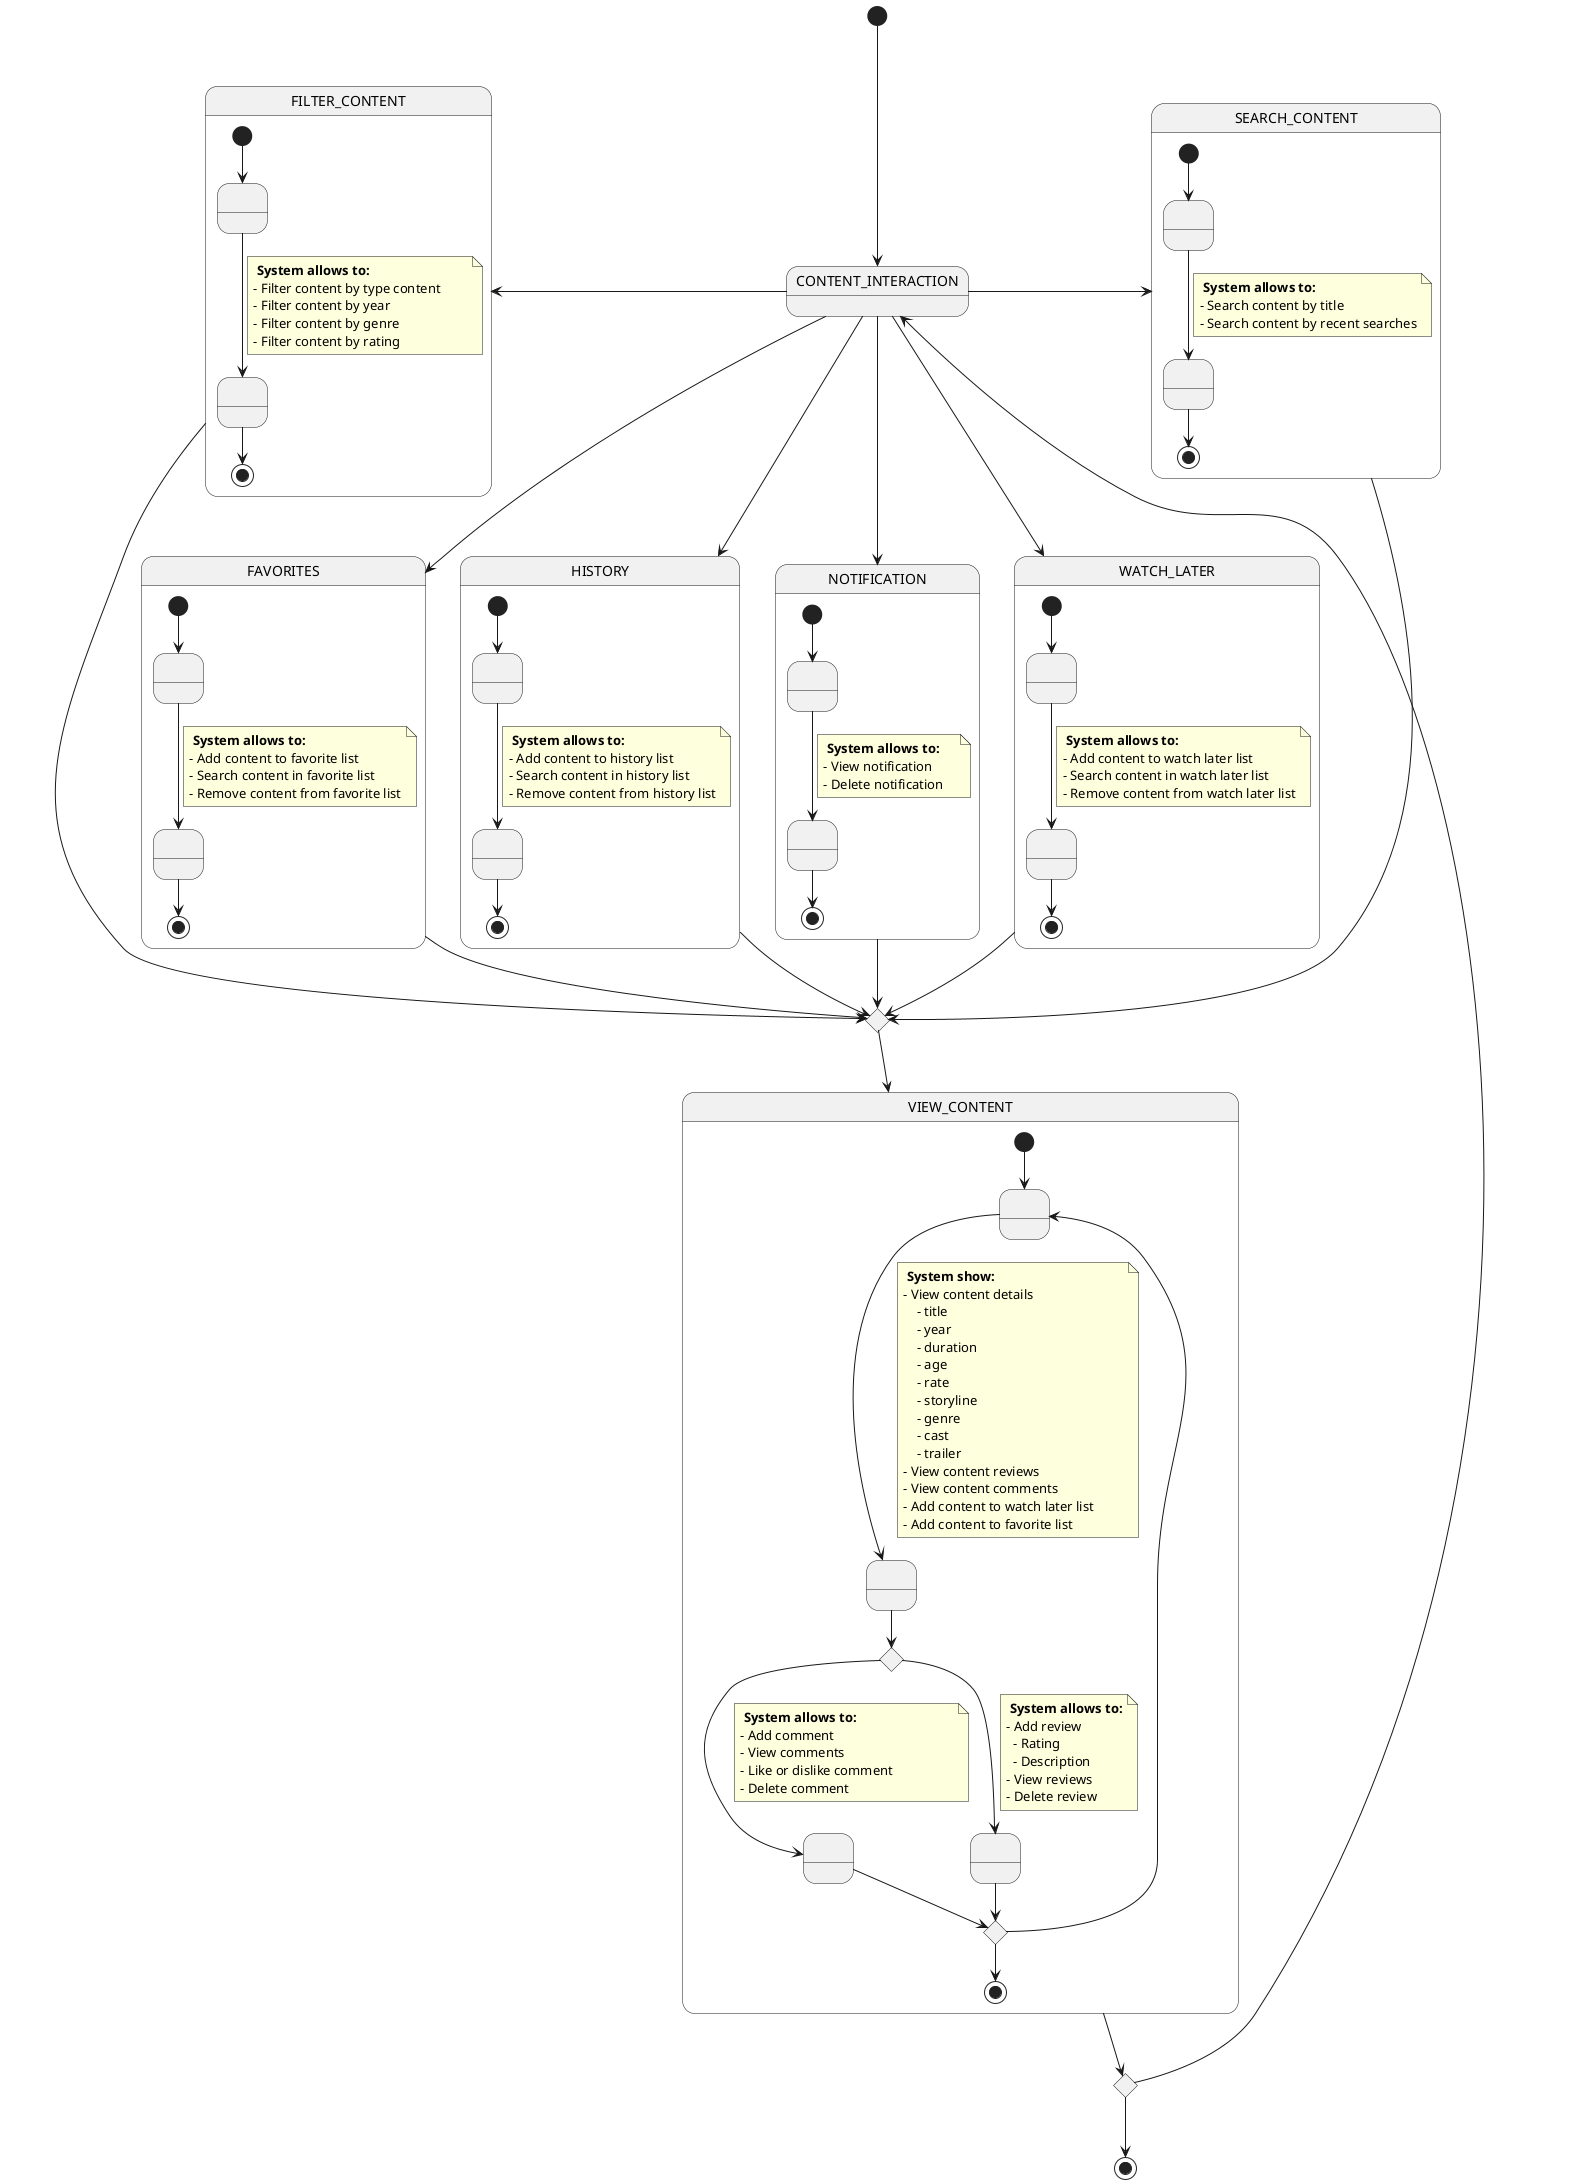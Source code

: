 @startuml content-interaction
[*] --> CONTENT_INTERACTION

state FILTER_CONTENT {
    state R1 as " "    
    state R2 as " "
    [*] --> R1
    R1 --> R2    
    note on link
        <b> System allows to:</b>
        - Filter content by type content
        - Filter content by year
        - Filter content by genre
        - Filter content by rating                    
    end note
    R2 --> [*]
}

state SEARCH_CONTENT {
    state S1 as " "    
    state S2 as " "
    [*] --> S1
    S1 --> S2    
    note on link
        <b> System allows to:</b>
        - Search content by title 
        - Search content by recent searches
    end note
    S2 --> [*]
}

state VIEW_CONTENT {
    state V1 as " "    
    state V2 as " "
    state V3 as " "
    state V4 as " "
    state commentOrReview as " " <<choice>>
    [*] --> V1
    V1 --> V2 
           
    note on link
        <b> System show:</b>
        - View content details
            - title
            - year 
            - duration
            - age
            - rate
            - storyline
            - genre
            - cast
            - trailer                        
        - View content reviews        
        - View content comments 
        - Add content to watch later list
        - Add content to favorite list               
    end note

    V2 --> commentOrReview
    commentOrReview --> V3
    note on link
        <b> System allows to:</b>
        - Add comment
        - View comments
        - Like or dislike comment
        - Delete comment                               
    end note

    commentOrReview --> V4
    note on link
        <b> System allows to:</b>
        - Add review   
          - Rating
          - Description 
        - View reviews
        - Delete review
    end note

    state unionCommentOrReview <<choice>>
    V3 --> unionCommentOrReview
    V4 --> unionCommentOrReview
    unionCommentOrReview --> V1
    unionCommentOrReview --> [*]
}

state WATCH_LATER {
    state W1 as " "    
    state W2 as " "
    [*] --> W1
    W1 --> W2    
    note on link
        <b> System allows to:</b>
        - Add content to watch later list
        - Search content in watch later list        
        - Remove content from watch later list
    end note
    W2 --> [*]
}


state FAVORITES {
    state F1 as " "    
    state F2 as " "
    [*] --> F1
    F1 --> F2    
    note on link
        <b> System allows to:</b>
        - Add content to favorite list
        - Search content in favorite list        
        - Remove content from favorite list
    end note
    F2 --> [*]
    
}

state HISTORY {
    state H1 as " "    
    state H2 as " "
    [*] --> H1
    H1 --> H2    
    note on link
        <b> System allows to:</b>
        - Add content to history list
        - Search content in history list        
        - Remove content from history list
    end note
    H2 --> [*]
}

state NOTIFICATION {
    state N1 as " "    
    state N2 as " "
    [*] --> N1
    N1 --> N2    
    note on link
        <b> System allows to:</b>
        - View notification       
        - Delete notification
    end note
    N2 --> [*]
    ' note on link 
    '     <b> System allows to:</b>
    '     - Redirection to comment 
    ' end note
}


CONTENT_INTERACTION -left-> FILTER_CONTENT
CONTENT_INTERACTION -right-> SEARCH_CONTENT
CONTENT_INTERACTION --> WATCH_LATER
CONTENT_INTERACTION --> FAVORITES
CONTENT_INTERACTION --> HISTORY
CONTENT_INTERACTION --> NOTIFICATION

state union <<choice>> 

FILTER_CONTENT --> union
SEARCH_CONTENT --> union
WATCH_LATER --> union
FAVORITES --> union
HISTORY --> union
NOTIFICATION --> union

union --> VIEW_CONTENT

state finished <<choice>>

VIEW_CONTENT --> finished
finished --> [*]
finished --> CONTENT_INTERACTION

@enduml